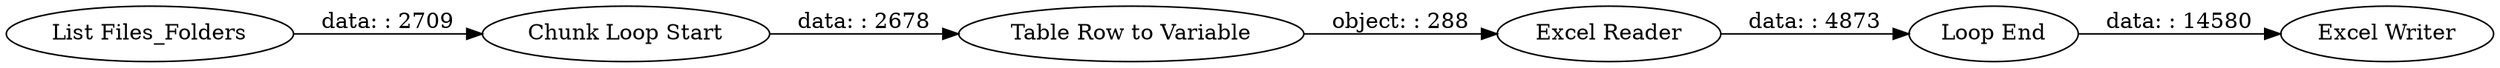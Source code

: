 digraph {
	"6457998541066339173_1" [label="List Files_Folders"]
	"6457998541066339173_5" [label="Loop End"]
	"6457998541066339173_3" [label="Table Row to Variable"]
	"6457998541066339173_4" [label="Excel Reader"]
	"6457998541066339173_2" [label="Chunk Loop Start"]
	"6457998541066339173_6" [label="Excel Writer"]
	"6457998541066339173_2" -> "6457998541066339173_3" [label="data: : 2678"]
	"6457998541066339173_3" -> "6457998541066339173_4" [label="object: : 288"]
	"6457998541066339173_4" -> "6457998541066339173_5" [label="data: : 4873"]
	"6457998541066339173_5" -> "6457998541066339173_6" [label="data: : 14580"]
	"6457998541066339173_1" -> "6457998541066339173_2" [label="data: : 2709"]
	rankdir=LR
}
